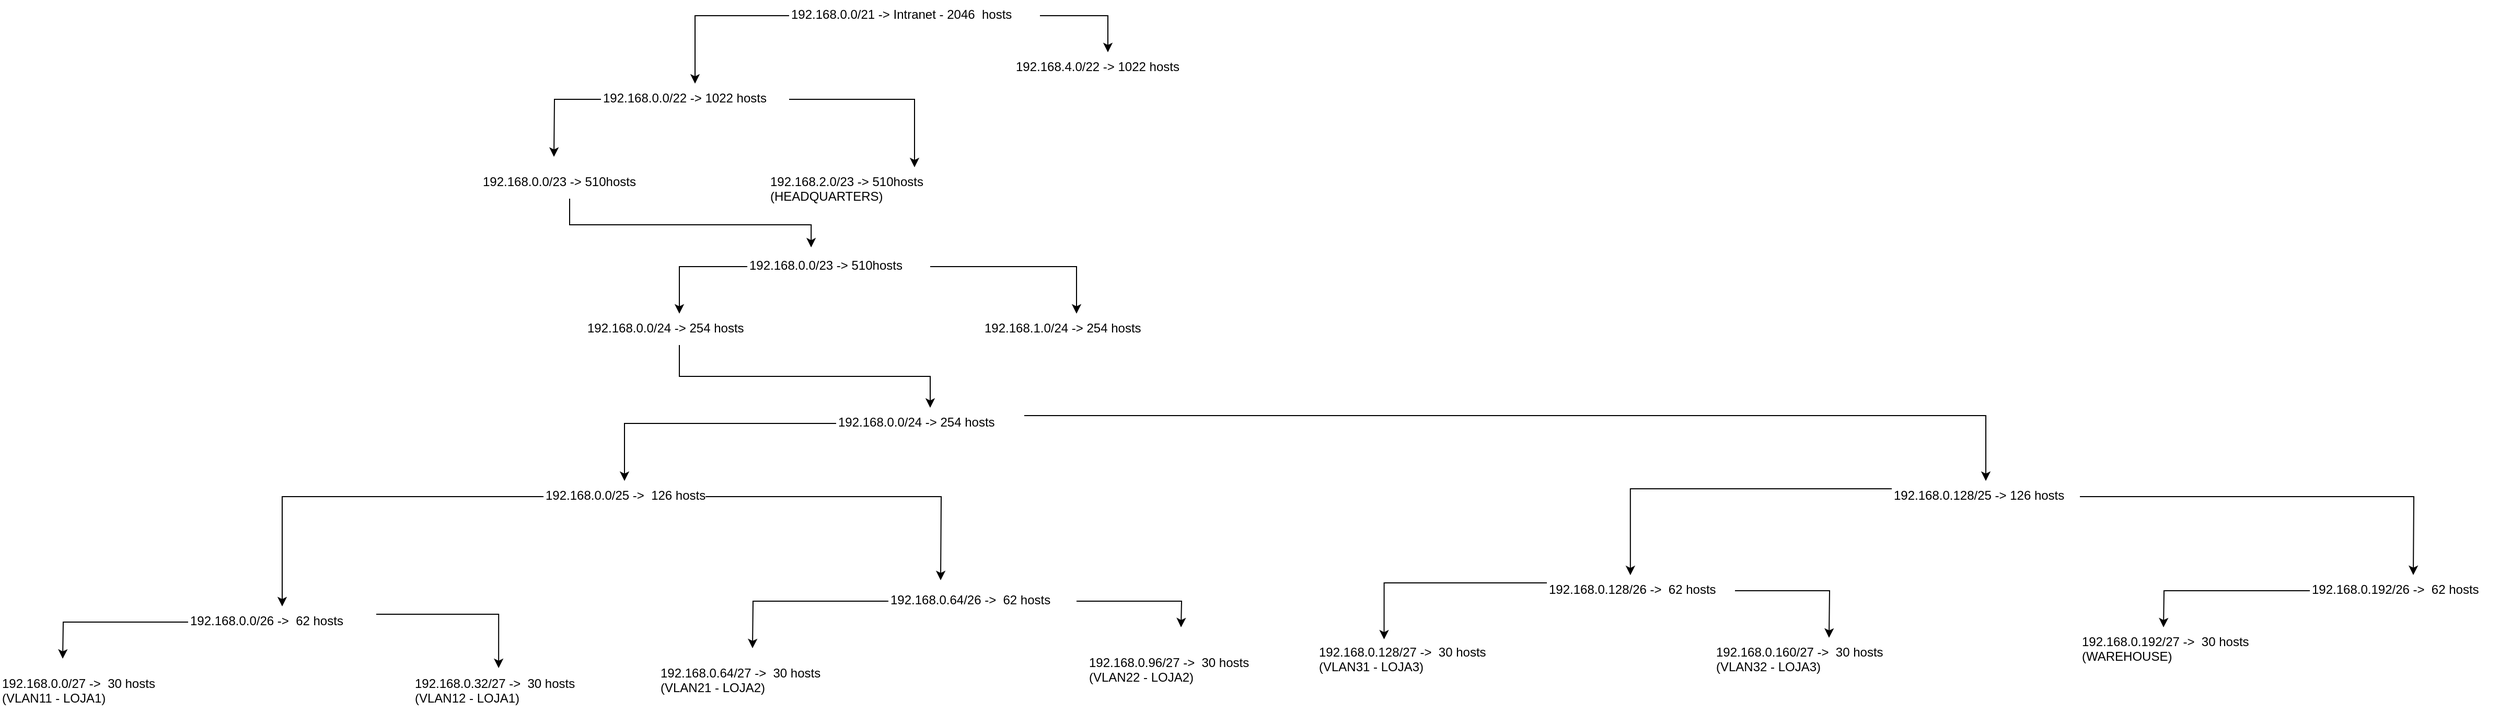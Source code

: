 <mxfile version="12.9.6" type="device"><diagram id="wgn0320J3_-GZnYqrQ6n" name="Page-1"><mxGraphModel dx="3330" dy="1174" grid="1" gridSize="10" guides="1" tooltips="1" connect="1" arrows="1" fold="1" page="1" pageScale="1" pageWidth="850" pageHeight="1100" math="0" shadow="0"><root><mxCell id="0"/><mxCell id="1" parent="0"/><mxCell id="g1Eu9QvkhInnAbp2oMG0-14" style="edgeStyle=orthogonalEdgeStyle;rounded=0;orthogonalLoop=1;jettySize=auto;html=1;exitX=0;exitY=0.5;exitDx=0;exitDy=0;" edge="1" parent="1" source="g1Eu9QvkhInnAbp2oMG0-1" target="g1Eu9QvkhInnAbp2oMG0-2"><mxGeometry relative="1" as="geometry"/></mxCell><mxCell id="g1Eu9QvkhInnAbp2oMG0-15" style="edgeStyle=orthogonalEdgeStyle;rounded=0;orthogonalLoop=1;jettySize=auto;html=1;exitX=1;exitY=0.5;exitDx=0;exitDy=0;entryX=0.5;entryY=0;entryDx=0;entryDy=0;" edge="1" parent="1" source="g1Eu9QvkhInnAbp2oMG0-1" target="g1Eu9QvkhInnAbp2oMG0-3"><mxGeometry relative="1" as="geometry"/></mxCell><mxCell id="g1Eu9QvkhInnAbp2oMG0-1" value="192.168.0.0/21 -&gt; Intranet - 2046  hosts" style="text;html=1;" vertex="1" parent="1"><mxGeometry x="305" width="240" height="30" as="geometry"/></mxCell><mxCell id="g1Eu9QvkhInnAbp2oMG0-16" style="edgeStyle=orthogonalEdgeStyle;rounded=0;orthogonalLoop=1;jettySize=auto;html=1;" edge="1" parent="1" source="g1Eu9QvkhInnAbp2oMG0-2"><mxGeometry relative="1" as="geometry"><mxPoint x="80" y="150" as="targetPoint"/></mxGeometry></mxCell><mxCell id="g1Eu9QvkhInnAbp2oMG0-17" style="edgeStyle=orthogonalEdgeStyle;rounded=0;orthogonalLoop=1;jettySize=auto;html=1;exitX=1;exitY=0.5;exitDx=0;exitDy=0;" edge="1" parent="1" source="g1Eu9QvkhInnAbp2oMG0-2" target="g1Eu9QvkhInnAbp2oMG0-5"><mxGeometry relative="1" as="geometry"/></mxCell><mxCell id="g1Eu9QvkhInnAbp2oMG0-2" value="192.168.0.0/22 -&gt; 1022 hosts" style="text;html=1;" vertex="1" parent="1"><mxGeometry x="125" y="80" width="180" height="30" as="geometry"/></mxCell><mxCell id="g1Eu9QvkhInnAbp2oMG0-3" value="192.168.4.0/22 -&gt; 1022 hosts" style="text;html=1;" vertex="1" parent="1"><mxGeometry x="520" y="50" width="180" height="30" as="geometry"/></mxCell><mxCell id="g1Eu9QvkhInnAbp2oMG0-18" style="edgeStyle=orthogonalEdgeStyle;rounded=0;orthogonalLoop=1;jettySize=auto;html=1;exitX=0.5;exitY=1;exitDx=0;exitDy=0;entryX=0.349;entryY=-0.112;entryDx=0;entryDy=0;entryPerimeter=0;" edge="1" parent="1" source="g1Eu9QvkhInnAbp2oMG0-4" target="g1Eu9QvkhInnAbp2oMG0-6"><mxGeometry relative="1" as="geometry"/></mxCell><mxCell id="g1Eu9QvkhInnAbp2oMG0-4" value="192.168.0.0/23 -&gt; 510hosts" style="text;html=1;" vertex="1" parent="1"><mxGeometry x="10" y="160" width="170" height="30" as="geometry"/></mxCell><mxCell id="g1Eu9QvkhInnAbp2oMG0-5" value="192.168.2.0/23 -&amp;gt; 510hosts&lt;br&gt;(HEADQUARTERS)" style="text;html=1;" vertex="1" parent="1"><mxGeometry x="285" y="160" width="280" height="30" as="geometry"/></mxCell><mxCell id="g1Eu9QvkhInnAbp2oMG0-19" style="edgeStyle=orthogonalEdgeStyle;rounded=0;orthogonalLoop=1;jettySize=auto;html=1;exitX=0;exitY=0.5;exitDx=0;exitDy=0;" edge="1" parent="1" source="g1Eu9QvkhInnAbp2oMG0-6" target="g1Eu9QvkhInnAbp2oMG0-7"><mxGeometry relative="1" as="geometry"/></mxCell><mxCell id="g1Eu9QvkhInnAbp2oMG0-21" style="edgeStyle=orthogonalEdgeStyle;rounded=0;orthogonalLoop=1;jettySize=auto;html=1;entryX=0.5;entryY=0;entryDx=0;entryDy=0;" edge="1" parent="1" source="g1Eu9QvkhInnAbp2oMG0-6" target="g1Eu9QvkhInnAbp2oMG0-8"><mxGeometry relative="1" as="geometry"/></mxCell><mxCell id="g1Eu9QvkhInnAbp2oMG0-6" value="192.168.0.0/23 -&amp;gt; 510hosts" style="text;html=1;" vertex="1" parent="1"><mxGeometry x="265" y="240" width="175" height="30" as="geometry"/></mxCell><mxCell id="g1Eu9QvkhInnAbp2oMG0-22" style="edgeStyle=orthogonalEdgeStyle;rounded=0;orthogonalLoop=1;jettySize=auto;html=1;exitX=0.5;exitY=1;exitDx=0;exitDy=0;entryX=0.5;entryY=0;entryDx=0;entryDy=0;" edge="1" parent="1" source="g1Eu9QvkhInnAbp2oMG0-7" target="g1Eu9QvkhInnAbp2oMG0-9"><mxGeometry relative="1" as="geometry"/></mxCell><mxCell id="g1Eu9QvkhInnAbp2oMG0-7" value="192.168.0.0/24 -&amp;gt; 254 hosts" style="text;html=1;" vertex="1" parent="1"><mxGeometry x="110" y="300" width="180" height="30" as="geometry"/></mxCell><mxCell id="g1Eu9QvkhInnAbp2oMG0-8" value="192.168.1.0/24 -&amp;gt; 254 hosts" style="text;html=1;" vertex="1" parent="1"><mxGeometry x="490" y="300" width="180" height="30" as="geometry"/></mxCell><mxCell id="g1Eu9QvkhInnAbp2oMG0-46" style="edgeStyle=orthogonalEdgeStyle;rounded=0;orthogonalLoop=1;jettySize=auto;html=1;entryX=0.5;entryY=0;entryDx=0;entryDy=0;" edge="1" parent="1" source="g1Eu9QvkhInnAbp2oMG0-9" target="g1Eu9QvkhInnAbp2oMG0-10"><mxGeometry relative="1" as="geometry"/></mxCell><mxCell id="g1Eu9QvkhInnAbp2oMG0-47" style="edgeStyle=orthogonalEdgeStyle;rounded=0;orthogonalLoop=1;jettySize=auto;html=1;exitX=1;exitY=0.25;exitDx=0;exitDy=0;entryX=0.5;entryY=0;entryDx=0;entryDy=0;" edge="1" parent="1" source="g1Eu9QvkhInnAbp2oMG0-9" target="g1Eu9QvkhInnAbp2oMG0-11"><mxGeometry relative="1" as="geometry"/></mxCell><mxCell id="g1Eu9QvkhInnAbp2oMG0-9" value="192.168.0.0/24 -&amp;gt; 254 hosts" style="text;html=1;" vertex="1" parent="1"><mxGeometry x="350" y="390" width="180" height="30" as="geometry"/></mxCell><mxCell id="g1Eu9QvkhInnAbp2oMG0-27" style="edgeStyle=orthogonalEdgeStyle;rounded=0;orthogonalLoop=1;jettySize=auto;html=1;exitX=1;exitY=0.5;exitDx=0;exitDy=0;" edge="1" parent="1" source="g1Eu9QvkhInnAbp2oMG0-10"><mxGeometry relative="1" as="geometry"><mxPoint x="450" y="555" as="targetPoint"/><mxPoint x="370" y="450" as="sourcePoint"/></mxGeometry></mxCell><mxCell id="g1Eu9QvkhInnAbp2oMG0-35" style="edgeStyle=orthogonalEdgeStyle;rounded=0;orthogonalLoop=1;jettySize=auto;html=1;exitX=0;exitY=0.5;exitDx=0;exitDy=0;" edge="1" parent="1" source="g1Eu9QvkhInnAbp2oMG0-10" target="g1Eu9QvkhInnAbp2oMG0-23"><mxGeometry relative="1" as="geometry"/></mxCell><mxCell id="g1Eu9QvkhInnAbp2oMG0-10" value="192.168.0.0/25 -&amp;gt;&amp;nbsp; 126 hosts" style="text;html=1;" vertex="1" parent="1"><mxGeometry x="70" y="460" width="155" height="30" as="geometry"/></mxCell><mxCell id="g1Eu9QvkhInnAbp2oMG0-53" style="edgeStyle=orthogonalEdgeStyle;rounded=0;orthogonalLoop=1;jettySize=auto;html=1;exitX=0;exitY=0.25;exitDx=0;exitDy=0;entryX=0.444;entryY=0.005;entryDx=0;entryDy=0;entryPerimeter=0;" edge="1" parent="1" source="g1Eu9QvkhInnAbp2oMG0-11" target="g1Eu9QvkhInnAbp2oMG0-52"><mxGeometry relative="1" as="geometry"/></mxCell><mxCell id="g1Eu9QvkhInnAbp2oMG0-61" style="edgeStyle=orthogonalEdgeStyle;rounded=0;orthogonalLoop=1;jettySize=auto;html=1;" edge="1" parent="1" source="g1Eu9QvkhInnAbp2oMG0-11"><mxGeometry relative="1" as="geometry"><mxPoint x="1859" y="550" as="targetPoint"/></mxGeometry></mxCell><mxCell id="g1Eu9QvkhInnAbp2oMG0-11" value="192.168.0.128/25 -&amp;gt; 126 hosts" style="text;html=1;" vertex="1" parent="1"><mxGeometry x="1360" y="460" width="180" height="30" as="geometry"/></mxCell><mxCell id="g1Eu9QvkhInnAbp2oMG0-34" style="edgeStyle=orthogonalEdgeStyle;rounded=0;orthogonalLoop=1;jettySize=auto;html=1;exitX=1;exitY=0.25;exitDx=0;exitDy=0;entryX=0.456;entryY=-0.025;entryDx=0;entryDy=0;entryPerimeter=0;" edge="1" parent="1" source="g1Eu9QvkhInnAbp2oMG0-23" target="g1Eu9QvkhInnAbp2oMG0-32"><mxGeometry relative="1" as="geometry"/></mxCell><mxCell id="g1Eu9QvkhInnAbp2oMG0-38" style="edgeStyle=orthogonalEdgeStyle;rounded=0;orthogonalLoop=1;jettySize=auto;html=1;" edge="1" parent="1" source="g1Eu9QvkhInnAbp2oMG0-23"><mxGeometry relative="1" as="geometry"><mxPoint x="-390" y="630" as="targetPoint"/></mxGeometry></mxCell><mxCell id="g1Eu9QvkhInnAbp2oMG0-23" value="192.168.0.0/26 -&amp;gt;&amp;nbsp; 62 hosts" style="text;html=1;" vertex="1" parent="1"><mxGeometry x="-270" y="580" width="180" height="30" as="geometry"/></mxCell><mxCell id="g1Eu9QvkhInnAbp2oMG0-39" style="edgeStyle=orthogonalEdgeStyle;rounded=0;orthogonalLoop=1;jettySize=auto;html=1;" edge="1" parent="1" source="g1Eu9QvkhInnAbp2oMG0-24"><mxGeometry relative="1" as="geometry"><mxPoint x="270" y="620" as="targetPoint"/></mxGeometry></mxCell><mxCell id="g1Eu9QvkhInnAbp2oMG0-42" style="edgeStyle=orthogonalEdgeStyle;rounded=0;orthogonalLoop=1;jettySize=auto;html=1;exitX=1;exitY=0.5;exitDx=0;exitDy=0;" edge="1" parent="1" source="g1Eu9QvkhInnAbp2oMG0-24"><mxGeometry relative="1" as="geometry"><mxPoint x="680" y="600" as="targetPoint"/></mxGeometry></mxCell><mxCell id="g1Eu9QvkhInnAbp2oMG0-24" value="192.168.0.64/26 -&amp;gt;&amp;nbsp; 62 hosts" style="text;html=1;" vertex="1" parent="1"><mxGeometry x="400" y="560" width="180" height="30" as="geometry"/></mxCell><mxCell id="g1Eu9QvkhInnAbp2oMG0-31" value="192.168.0.0/27 -&amp;gt;&amp;nbsp; 30 hosts&lt;br&gt;(VLAN11 - LOJA1)" style="text;html=1;" vertex="1" parent="1"><mxGeometry x="-450" y="640" width="180" height="40" as="geometry"/></mxCell><mxCell id="g1Eu9QvkhInnAbp2oMG0-32" value="192.168.0.32/27 -&amp;gt;&amp;nbsp; 30 hosts&lt;br&gt;(VLAN12 - LOJA1)" style="text;html=1;" vertex="1" parent="1"><mxGeometry x="-55" y="640" width="180" height="40" as="geometry"/></mxCell><mxCell id="g1Eu9QvkhInnAbp2oMG0-40" value="192.168.0.64/27 -&amp;gt;&amp;nbsp; 30 hosts&lt;br&gt;(VLAN21 - LOJA2)" style="text;html=1;" vertex="1" parent="1"><mxGeometry x="180" y="630" width="180" height="40" as="geometry"/></mxCell><mxCell id="g1Eu9QvkhInnAbp2oMG0-41" value="192.168.0.96/27 -&amp;gt;&amp;nbsp; 30 hosts&lt;br&gt;(VLAN22 - LOJA2)" style="text;html=1;" vertex="1" parent="1"><mxGeometry x="590" y="620" width="180" height="40" as="geometry"/></mxCell><mxCell id="g1Eu9QvkhInnAbp2oMG0-59" style="edgeStyle=orthogonalEdgeStyle;rounded=0;orthogonalLoop=1;jettySize=auto;html=1;exitX=0;exitY=0.25;exitDx=0;exitDy=0;entryX=0.357;entryY=0.039;entryDx=0;entryDy=0;entryPerimeter=0;" edge="1" parent="1" source="g1Eu9QvkhInnAbp2oMG0-52" target="g1Eu9QvkhInnAbp2oMG0-54"><mxGeometry relative="1" as="geometry"/></mxCell><mxCell id="g1Eu9QvkhInnAbp2oMG0-60" style="edgeStyle=orthogonalEdgeStyle;rounded=0;orthogonalLoop=1;jettySize=auto;html=1;" edge="1" parent="1" source="g1Eu9QvkhInnAbp2oMG0-52"><mxGeometry relative="1" as="geometry"><mxPoint x="1300" y="610" as="targetPoint"/></mxGeometry></mxCell><mxCell id="g1Eu9QvkhInnAbp2oMG0-52" value="192.168.0.128/26 -&amp;gt;&amp;nbsp; 62 hosts" style="text;html=1;" vertex="1" parent="1"><mxGeometry x="1030" y="550" width="180" height="30" as="geometry"/></mxCell><mxCell id="g1Eu9QvkhInnAbp2oMG0-54" value="192.168.0.128/27 -&amp;gt;&amp;nbsp; 30 hosts&lt;br&gt;(VLAN31 - LOJA3)" style="text;html=1;" vertex="1" parent="1"><mxGeometry x="810" y="610" width="180" height="40" as="geometry"/></mxCell><mxCell id="g1Eu9QvkhInnAbp2oMG0-55" value="192.168.0.160/27 -&amp;gt;&amp;nbsp; 30 hosts&lt;br&gt;(VLAN32 - LOJA3)" style="text;html=1;" vertex="1" parent="1"><mxGeometry x="1190" y="610" width="180" height="40" as="geometry"/></mxCell><mxCell id="g1Eu9QvkhInnAbp2oMG0-63" style="edgeStyle=orthogonalEdgeStyle;rounded=0;orthogonalLoop=1;jettySize=auto;html=1;exitX=0;exitY=0.5;exitDx=0;exitDy=0;" edge="1" parent="1" source="g1Eu9QvkhInnAbp2oMG0-62"><mxGeometry relative="1" as="geometry"><mxPoint x="1620" y="600" as="targetPoint"/></mxGeometry></mxCell><mxCell id="g1Eu9QvkhInnAbp2oMG0-62" value="192.168.0.192/26 -&amp;gt;&amp;nbsp; 62 hosts" style="text;html=1;" vertex="1" parent="1"><mxGeometry x="1760" y="550" width="180" height="30" as="geometry"/></mxCell><mxCell id="g1Eu9QvkhInnAbp2oMG0-64" value="192.168.0.192/27 -&amp;gt;&amp;nbsp; 30 hosts&lt;br&gt;(WAREHOUSE)" style="text;html=1;" vertex="1" parent="1"><mxGeometry x="1540" y="600" width="180" height="40" as="geometry"/></mxCell></root></mxGraphModel></diagram></mxfile>